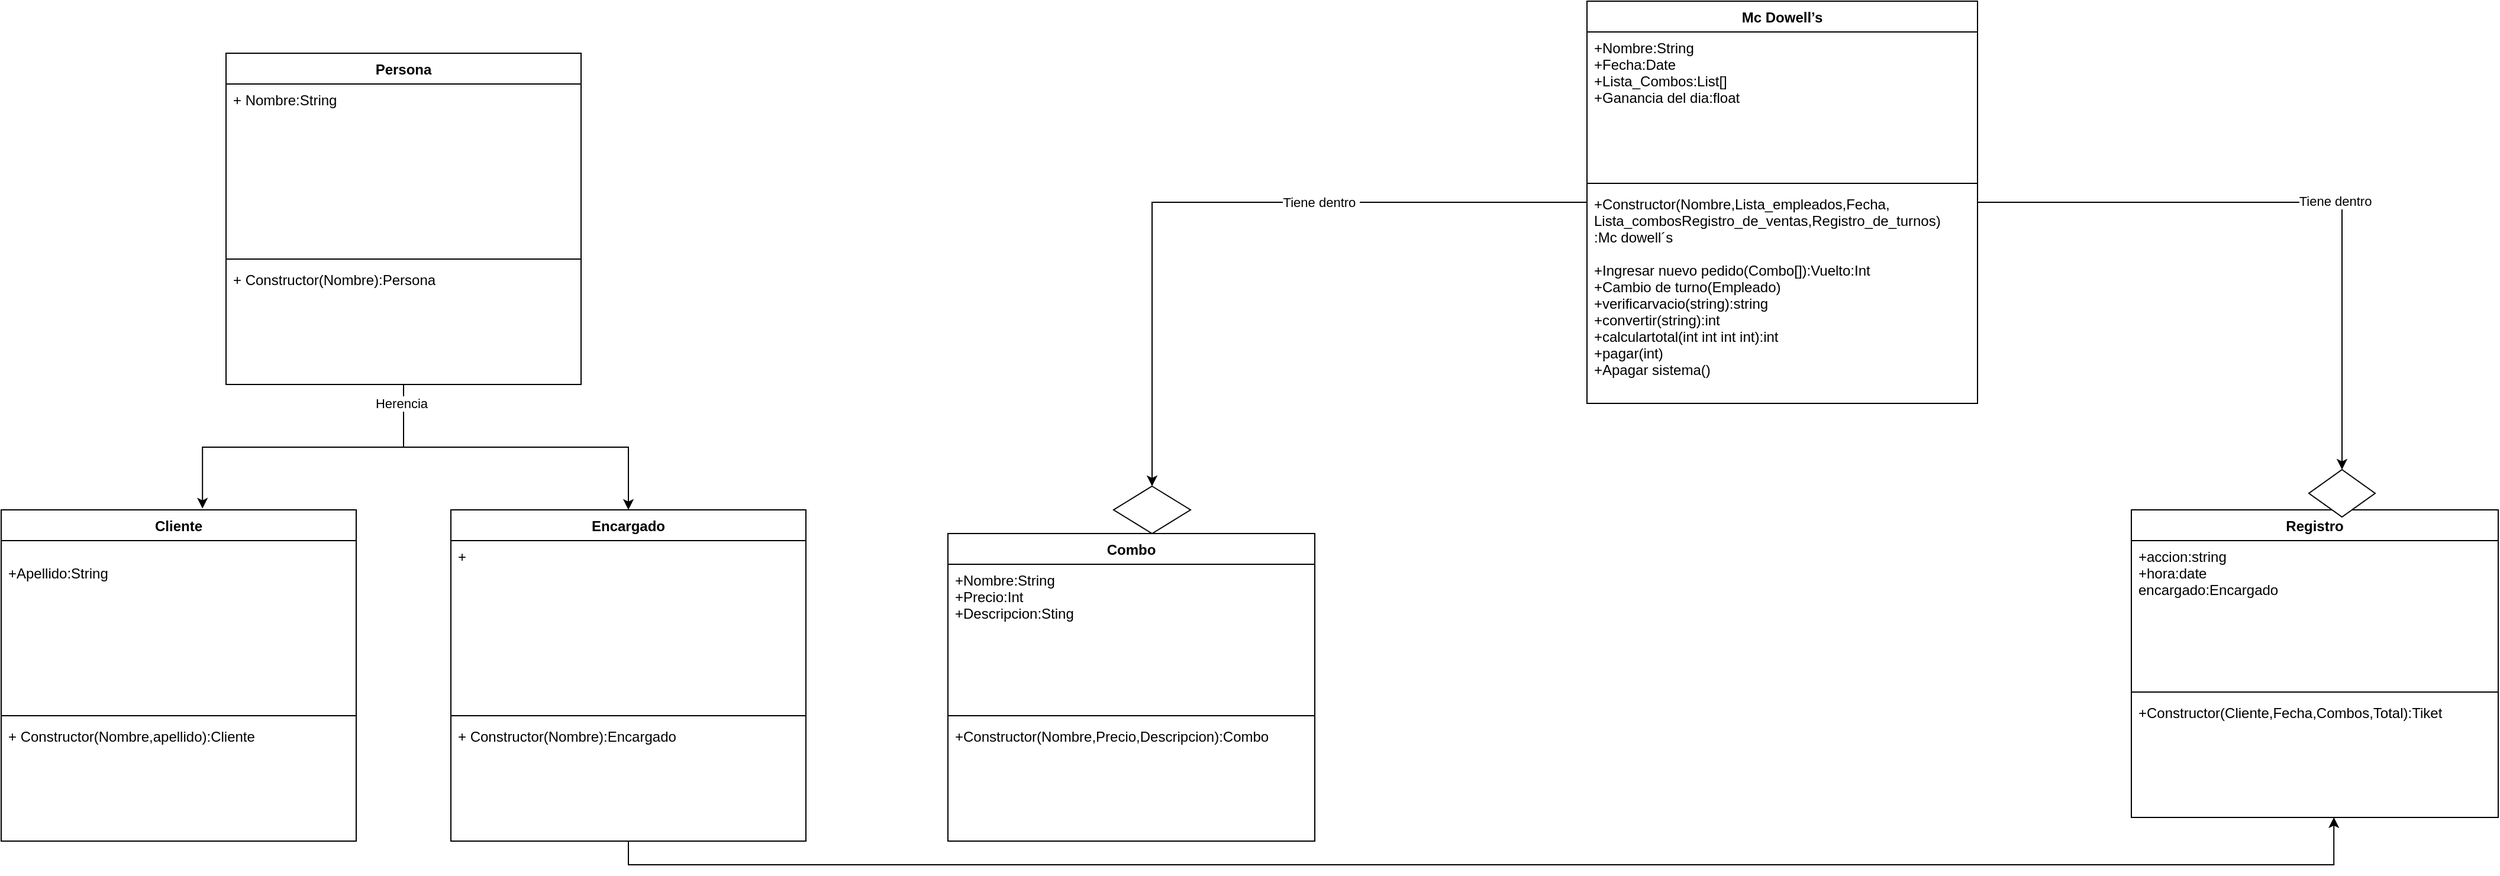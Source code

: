 <mxfile version="15.5.9" type="device"><diagram name="Page-1" id="e7e014a7-5840-1c2e-5031-d8a46d1fe8dd"><mxGraphModel dx="2473" dy="1322" grid="1" gridSize="10" guides="1" tooltips="1" connect="1" arrows="1" fold="1" page="1" pageScale="1" pageWidth="1169" pageHeight="826" background="none" math="0" shadow="0"><root><mxCell id="0"/><mxCell id="1" parent="0"/><mxCell id="dcY94UKgX8-Vxg6AfiM2-54" style="edgeStyle=orthogonalEdgeStyle;rounded=0;orthogonalLoop=1;jettySize=auto;html=1;entryX=0.567;entryY=-0.004;entryDx=0;entryDy=0;entryPerimeter=0;" parent="1" source="dcY94UKgX8-Vxg6AfiM2-41" target="dcY94UKgX8-Vxg6AfiM2-45" edge="1"><mxGeometry relative="1" as="geometry"/></mxCell><mxCell id="dcY94UKgX8-Vxg6AfiM2-55" style="edgeStyle=orthogonalEdgeStyle;rounded=0;orthogonalLoop=1;jettySize=auto;html=1;entryX=0.5;entryY=0;entryDx=0;entryDy=0;" parent="1" source="dcY94UKgX8-Vxg6AfiM2-41" target="dcY94UKgX8-Vxg6AfiM2-49" edge="1"><mxGeometry relative="1" as="geometry"/></mxCell><mxCell id="dcY94UKgX8-Vxg6AfiM2-71" value="Herencia" style="edgeLabel;html=1;align=center;verticalAlign=middle;resizable=0;points=[];" parent="dcY94UKgX8-Vxg6AfiM2-55" vertex="1" connectable="0"><mxGeometry x="-0.892" y="-2" relative="1" as="geometry"><mxPoint as="offset"/></mxGeometry></mxCell><mxCell id="dcY94UKgX8-Vxg6AfiM2-41" value="Persona" style="swimlane;fontStyle=1;align=center;verticalAlign=top;childLayout=stackLayout;horizontal=1;startSize=26;horizontalStack=0;resizeParent=1;resizeParentMax=0;resizeLast=0;collapsible=1;marginBottom=0;" parent="1" vertex="1"><mxGeometry x="-300" y="-300" width="300" height="280" as="geometry"/></mxCell><mxCell id="dcY94UKgX8-Vxg6AfiM2-42" value="+ Nombre:String&#10;" style="text;strokeColor=none;fillColor=none;align=left;verticalAlign=top;spacingLeft=4;spacingRight=4;overflow=hidden;rotatable=0;points=[[0,0.5],[1,0.5]];portConstraint=eastwest;" parent="dcY94UKgX8-Vxg6AfiM2-41" vertex="1"><mxGeometry y="26" width="300" height="144" as="geometry"/></mxCell><mxCell id="dcY94UKgX8-Vxg6AfiM2-43" value="" style="line;strokeWidth=1;fillColor=none;align=left;verticalAlign=middle;spacingTop=-1;spacingLeft=3;spacingRight=3;rotatable=0;labelPosition=right;points=[];portConstraint=eastwest;" parent="dcY94UKgX8-Vxg6AfiM2-41" vertex="1"><mxGeometry y="170" width="300" height="8" as="geometry"/></mxCell><mxCell id="dcY94UKgX8-Vxg6AfiM2-44" value="+ Constructor(Nombre):Persona" style="text;strokeColor=none;fillColor=none;align=left;verticalAlign=top;spacingLeft=4;spacingRight=4;overflow=hidden;rotatable=0;points=[[0,0.5],[1,0.5]];portConstraint=eastwest;" parent="dcY94UKgX8-Vxg6AfiM2-41" vertex="1"><mxGeometry y="178" width="300" height="102" as="geometry"/></mxCell><mxCell id="dcY94UKgX8-Vxg6AfiM2-45" value="Cliente" style="swimlane;fontStyle=1;align=center;verticalAlign=top;childLayout=stackLayout;horizontal=1;startSize=26;horizontalStack=0;resizeParent=1;resizeParentMax=0;resizeLast=0;collapsible=1;marginBottom=0;" parent="1" vertex="1"><mxGeometry x="-490" y="86" width="300" height="280" as="geometry"/></mxCell><mxCell id="dcY94UKgX8-Vxg6AfiM2-46" value="&#10;+Apellido:String" style="text;strokeColor=none;fillColor=none;align=left;verticalAlign=top;spacingLeft=4;spacingRight=4;overflow=hidden;rotatable=0;points=[[0,0.5],[1,0.5]];portConstraint=eastwest;" parent="dcY94UKgX8-Vxg6AfiM2-45" vertex="1"><mxGeometry y="26" width="300" height="144" as="geometry"/></mxCell><mxCell id="dcY94UKgX8-Vxg6AfiM2-47" value="" style="line;strokeWidth=1;fillColor=none;align=left;verticalAlign=middle;spacingTop=-1;spacingLeft=3;spacingRight=3;rotatable=0;labelPosition=right;points=[];portConstraint=eastwest;" parent="dcY94UKgX8-Vxg6AfiM2-45" vertex="1"><mxGeometry y="170" width="300" height="8" as="geometry"/></mxCell><mxCell id="dcY94UKgX8-Vxg6AfiM2-48" value="+ Constructor(Nombre,apellido):Cliente" style="text;strokeColor=none;fillColor=none;align=left;verticalAlign=top;spacingLeft=4;spacingRight=4;overflow=hidden;rotatable=0;points=[[0,0.5],[1,0.5]];portConstraint=eastwest;" parent="dcY94UKgX8-Vxg6AfiM2-45" vertex="1"><mxGeometry y="178" width="300" height="102" as="geometry"/></mxCell><mxCell id="wC6d78fvk7lX77N2U3iX-1" style="edgeStyle=orthogonalEdgeStyle;rounded=0;orthogonalLoop=1;jettySize=auto;html=1;entryX=0.552;entryY=0.999;entryDx=0;entryDy=0;entryPerimeter=0;" edge="1" parent="1" source="dcY94UKgX8-Vxg6AfiM2-49" target="dcY94UKgX8-Vxg6AfiM2-75"><mxGeometry relative="1" as="geometry"><Array as="points"><mxPoint x="40" y="386"/><mxPoint x="1481" y="386"/></Array></mxGeometry></mxCell><mxCell id="dcY94UKgX8-Vxg6AfiM2-49" value="Encargado" style="swimlane;fontStyle=1;align=center;verticalAlign=top;childLayout=stackLayout;horizontal=1;startSize=26;horizontalStack=0;resizeParent=1;resizeParentMax=0;resizeLast=0;collapsible=1;marginBottom=0;" parent="1" vertex="1"><mxGeometry x="-110" y="86" width="300" height="280" as="geometry"/></mxCell><mxCell id="dcY94UKgX8-Vxg6AfiM2-50" value="+" style="text;strokeColor=none;fillColor=none;align=left;verticalAlign=top;spacingLeft=4;spacingRight=4;overflow=hidden;rotatable=0;points=[[0,0.5],[1,0.5]];portConstraint=eastwest;" parent="dcY94UKgX8-Vxg6AfiM2-49" vertex="1"><mxGeometry y="26" width="300" height="144" as="geometry"/></mxCell><mxCell id="dcY94UKgX8-Vxg6AfiM2-51" value="" style="line;strokeWidth=1;fillColor=none;align=left;verticalAlign=middle;spacingTop=-1;spacingLeft=3;spacingRight=3;rotatable=0;labelPosition=right;points=[];portConstraint=eastwest;" parent="dcY94UKgX8-Vxg6AfiM2-49" vertex="1"><mxGeometry y="170" width="300" height="8" as="geometry"/></mxCell><mxCell id="dcY94UKgX8-Vxg6AfiM2-52" value="+ Constructor(Nombre):Encargado" style="text;strokeColor=none;fillColor=none;align=left;verticalAlign=top;spacingLeft=4;spacingRight=4;overflow=hidden;rotatable=0;points=[[0,0.5],[1,0.5]];portConstraint=eastwest;" parent="dcY94UKgX8-Vxg6AfiM2-49" vertex="1"><mxGeometry y="178" width="300" height="102" as="geometry"/></mxCell><mxCell id="dcY94UKgX8-Vxg6AfiM2-68" value="" style="edgeStyle=orthogonalEdgeStyle;rounded=0;orthogonalLoop=1;jettySize=auto;html=1;" parent="1" source="dcY94UKgX8-Vxg6AfiM2-57" target="dcY94UKgX8-Vxg6AfiM2-67" edge="1"><mxGeometry relative="1" as="geometry"/></mxCell><mxCell id="dcY94UKgX8-Vxg6AfiM2-69" value="Tiene dentro&amp;nbsp;" style="edgeLabel;html=1;align=center;verticalAlign=middle;resizable=0;points=[];" parent="dcY94UKgX8-Vxg6AfiM2-68" vertex="1" connectable="0"><mxGeometry x="-0.257" relative="1" as="geometry"><mxPoint as="offset"/></mxGeometry></mxCell><mxCell id="dcY94UKgX8-Vxg6AfiM2-78" value="" style="edgeStyle=orthogonalEdgeStyle;rounded=0;orthogonalLoop=1;jettySize=auto;html=1;" parent="1" source="dcY94UKgX8-Vxg6AfiM2-57" target="dcY94UKgX8-Vxg6AfiM2-77" edge="1"><mxGeometry relative="1" as="geometry"/></mxCell><mxCell id="dcY94UKgX8-Vxg6AfiM2-79" value="Tiene dentro" style="edgeLabel;html=1;align=center;verticalAlign=middle;resizable=0;points=[];" parent="dcY94UKgX8-Vxg6AfiM2-78" vertex="1" connectable="0"><mxGeometry x="0.129" y="1" relative="1" as="geometry"><mxPoint as="offset"/></mxGeometry></mxCell><mxCell id="dcY94UKgX8-Vxg6AfiM2-57" value="Mc Dowell’s" style="swimlane;fontStyle=1;align=center;verticalAlign=top;childLayout=stackLayout;horizontal=1;startSize=26;horizontalStack=0;resizeParent=1;resizeParentMax=0;resizeLast=0;collapsible=1;marginBottom=0;" parent="1" vertex="1"><mxGeometry x="850" y="-344" width="330" height="340" as="geometry"/></mxCell><mxCell id="dcY94UKgX8-Vxg6AfiM2-58" value="+Nombre:String&#10;+Fecha:Date&#10;+Lista_Combos:List[]&#10;+Ganancia del dia:float&#10;" style="text;strokeColor=none;fillColor=none;align=left;verticalAlign=top;spacingLeft=4;spacingRight=4;overflow=hidden;rotatable=0;points=[[0,0.5],[1,0.5]];portConstraint=eastwest;" parent="dcY94UKgX8-Vxg6AfiM2-57" vertex="1"><mxGeometry y="26" width="330" height="124" as="geometry"/></mxCell><mxCell id="dcY94UKgX8-Vxg6AfiM2-59" value="" style="line;strokeWidth=1;fillColor=none;align=left;verticalAlign=middle;spacingTop=-1;spacingLeft=3;spacingRight=3;rotatable=0;labelPosition=right;points=[];portConstraint=eastwest;" parent="dcY94UKgX8-Vxg6AfiM2-57" vertex="1"><mxGeometry y="150" width="330" height="8" as="geometry"/></mxCell><mxCell id="dcY94UKgX8-Vxg6AfiM2-60" value="+Constructor(Nombre,Lista_empleados,Fecha,&#10;Lista_combosRegistro_de_ventas,Registro_de_turnos)&#10;:Mc dowell´s&#10;&#10;+Ingresar nuevo pedido(Combo[]):Vuelto:Int&#10;+Cambio de turno(Empleado)&#10;+verificarvacio(string):string&#10;+convertir(string):int&#10;+calculartotal(int int int int):int&#10;+pagar(int)&#10;+Apagar sistema()" style="text;strokeColor=none;fillColor=none;align=left;verticalAlign=top;spacingLeft=4;spacingRight=4;overflow=hidden;rotatable=0;points=[[0,0.5],[1,0.5]];portConstraint=eastwest;" parent="dcY94UKgX8-Vxg6AfiM2-57" vertex="1"><mxGeometry y="158" width="330" height="182" as="geometry"/></mxCell><mxCell id="dcY94UKgX8-Vxg6AfiM2-61" value="Combo" style="swimlane;fontStyle=1;align=center;verticalAlign=top;childLayout=stackLayout;horizontal=1;startSize=26;horizontalStack=0;resizeParent=1;resizeParentMax=0;resizeLast=0;collapsible=1;marginBottom=0;" parent="1" vertex="1"><mxGeometry x="310" y="106" width="310" height="260" as="geometry"/></mxCell><mxCell id="dcY94UKgX8-Vxg6AfiM2-62" value="+Nombre:String&#10;+Precio:Int&#10;+Descripcion:Sting" style="text;strokeColor=none;fillColor=none;align=left;verticalAlign=top;spacingLeft=4;spacingRight=4;overflow=hidden;rotatable=0;points=[[0,0.5],[1,0.5]];portConstraint=eastwest;" parent="dcY94UKgX8-Vxg6AfiM2-61" vertex="1"><mxGeometry y="26" width="310" height="124" as="geometry"/></mxCell><mxCell id="dcY94UKgX8-Vxg6AfiM2-63" value="" style="line;strokeWidth=1;fillColor=none;align=left;verticalAlign=middle;spacingTop=-1;spacingLeft=3;spacingRight=3;rotatable=0;labelPosition=right;points=[];portConstraint=eastwest;" parent="dcY94UKgX8-Vxg6AfiM2-61" vertex="1"><mxGeometry y="150" width="310" height="8" as="geometry"/></mxCell><mxCell id="dcY94UKgX8-Vxg6AfiM2-64" value="+Constructor(Nombre,Precio,Descripcion):Combo" style="text;strokeColor=none;fillColor=none;align=left;verticalAlign=top;spacingLeft=4;spacingRight=4;overflow=hidden;rotatable=0;points=[[0,0.5],[1,0.5]];portConstraint=eastwest;" parent="dcY94UKgX8-Vxg6AfiM2-61" vertex="1"><mxGeometry y="158" width="310" height="102" as="geometry"/></mxCell><mxCell id="dcY94UKgX8-Vxg6AfiM2-67" value="" style="rhombus;whiteSpace=wrap;html=1;fontStyle=1;verticalAlign=top;startSize=26;" parent="1" vertex="1"><mxGeometry x="450" y="66" width="65" height="40" as="geometry"/></mxCell><mxCell id="dcY94UKgX8-Vxg6AfiM2-72" value="Registro" style="swimlane;fontStyle=1;align=center;verticalAlign=top;childLayout=stackLayout;horizontal=1;startSize=26;horizontalStack=0;resizeParent=1;resizeParentMax=0;resizeLast=0;collapsible=1;marginBottom=0;" parent="1" vertex="1"><mxGeometry x="1310" y="86" width="310" height="260" as="geometry"/></mxCell><mxCell id="dcY94UKgX8-Vxg6AfiM2-73" value="+accion:string&#10;+hora:date&#10;encargado:Encargado" style="text;strokeColor=none;fillColor=none;align=left;verticalAlign=top;spacingLeft=4;spacingRight=4;overflow=hidden;rotatable=0;points=[[0,0.5],[1,0.5]];portConstraint=eastwest;" parent="dcY94UKgX8-Vxg6AfiM2-72" vertex="1"><mxGeometry y="26" width="310" height="124" as="geometry"/></mxCell><mxCell id="dcY94UKgX8-Vxg6AfiM2-74" value="" style="line;strokeWidth=1;fillColor=none;align=left;verticalAlign=middle;spacingTop=-1;spacingLeft=3;spacingRight=3;rotatable=0;labelPosition=right;points=[];portConstraint=eastwest;" parent="dcY94UKgX8-Vxg6AfiM2-72" vertex="1"><mxGeometry y="150" width="310" height="8" as="geometry"/></mxCell><mxCell id="dcY94UKgX8-Vxg6AfiM2-75" value="+Constructor(Cliente,Fecha,Combos,Total):Tiket" style="text;strokeColor=none;fillColor=none;align=left;verticalAlign=top;spacingLeft=4;spacingRight=4;overflow=hidden;rotatable=0;points=[[0,0.5],[1,0.5]];portConstraint=eastwest;" parent="dcY94UKgX8-Vxg6AfiM2-72" vertex="1"><mxGeometry y="158" width="310" height="102" as="geometry"/></mxCell><mxCell id="dcY94UKgX8-Vxg6AfiM2-77" value="" style="rhombus;whiteSpace=wrap;html=1;fontStyle=1;verticalAlign=top;startSize=26;" parent="1" vertex="1"><mxGeometry x="1460" y="52" width="56" height="40" as="geometry"/></mxCell></root></mxGraphModel></diagram></mxfile>